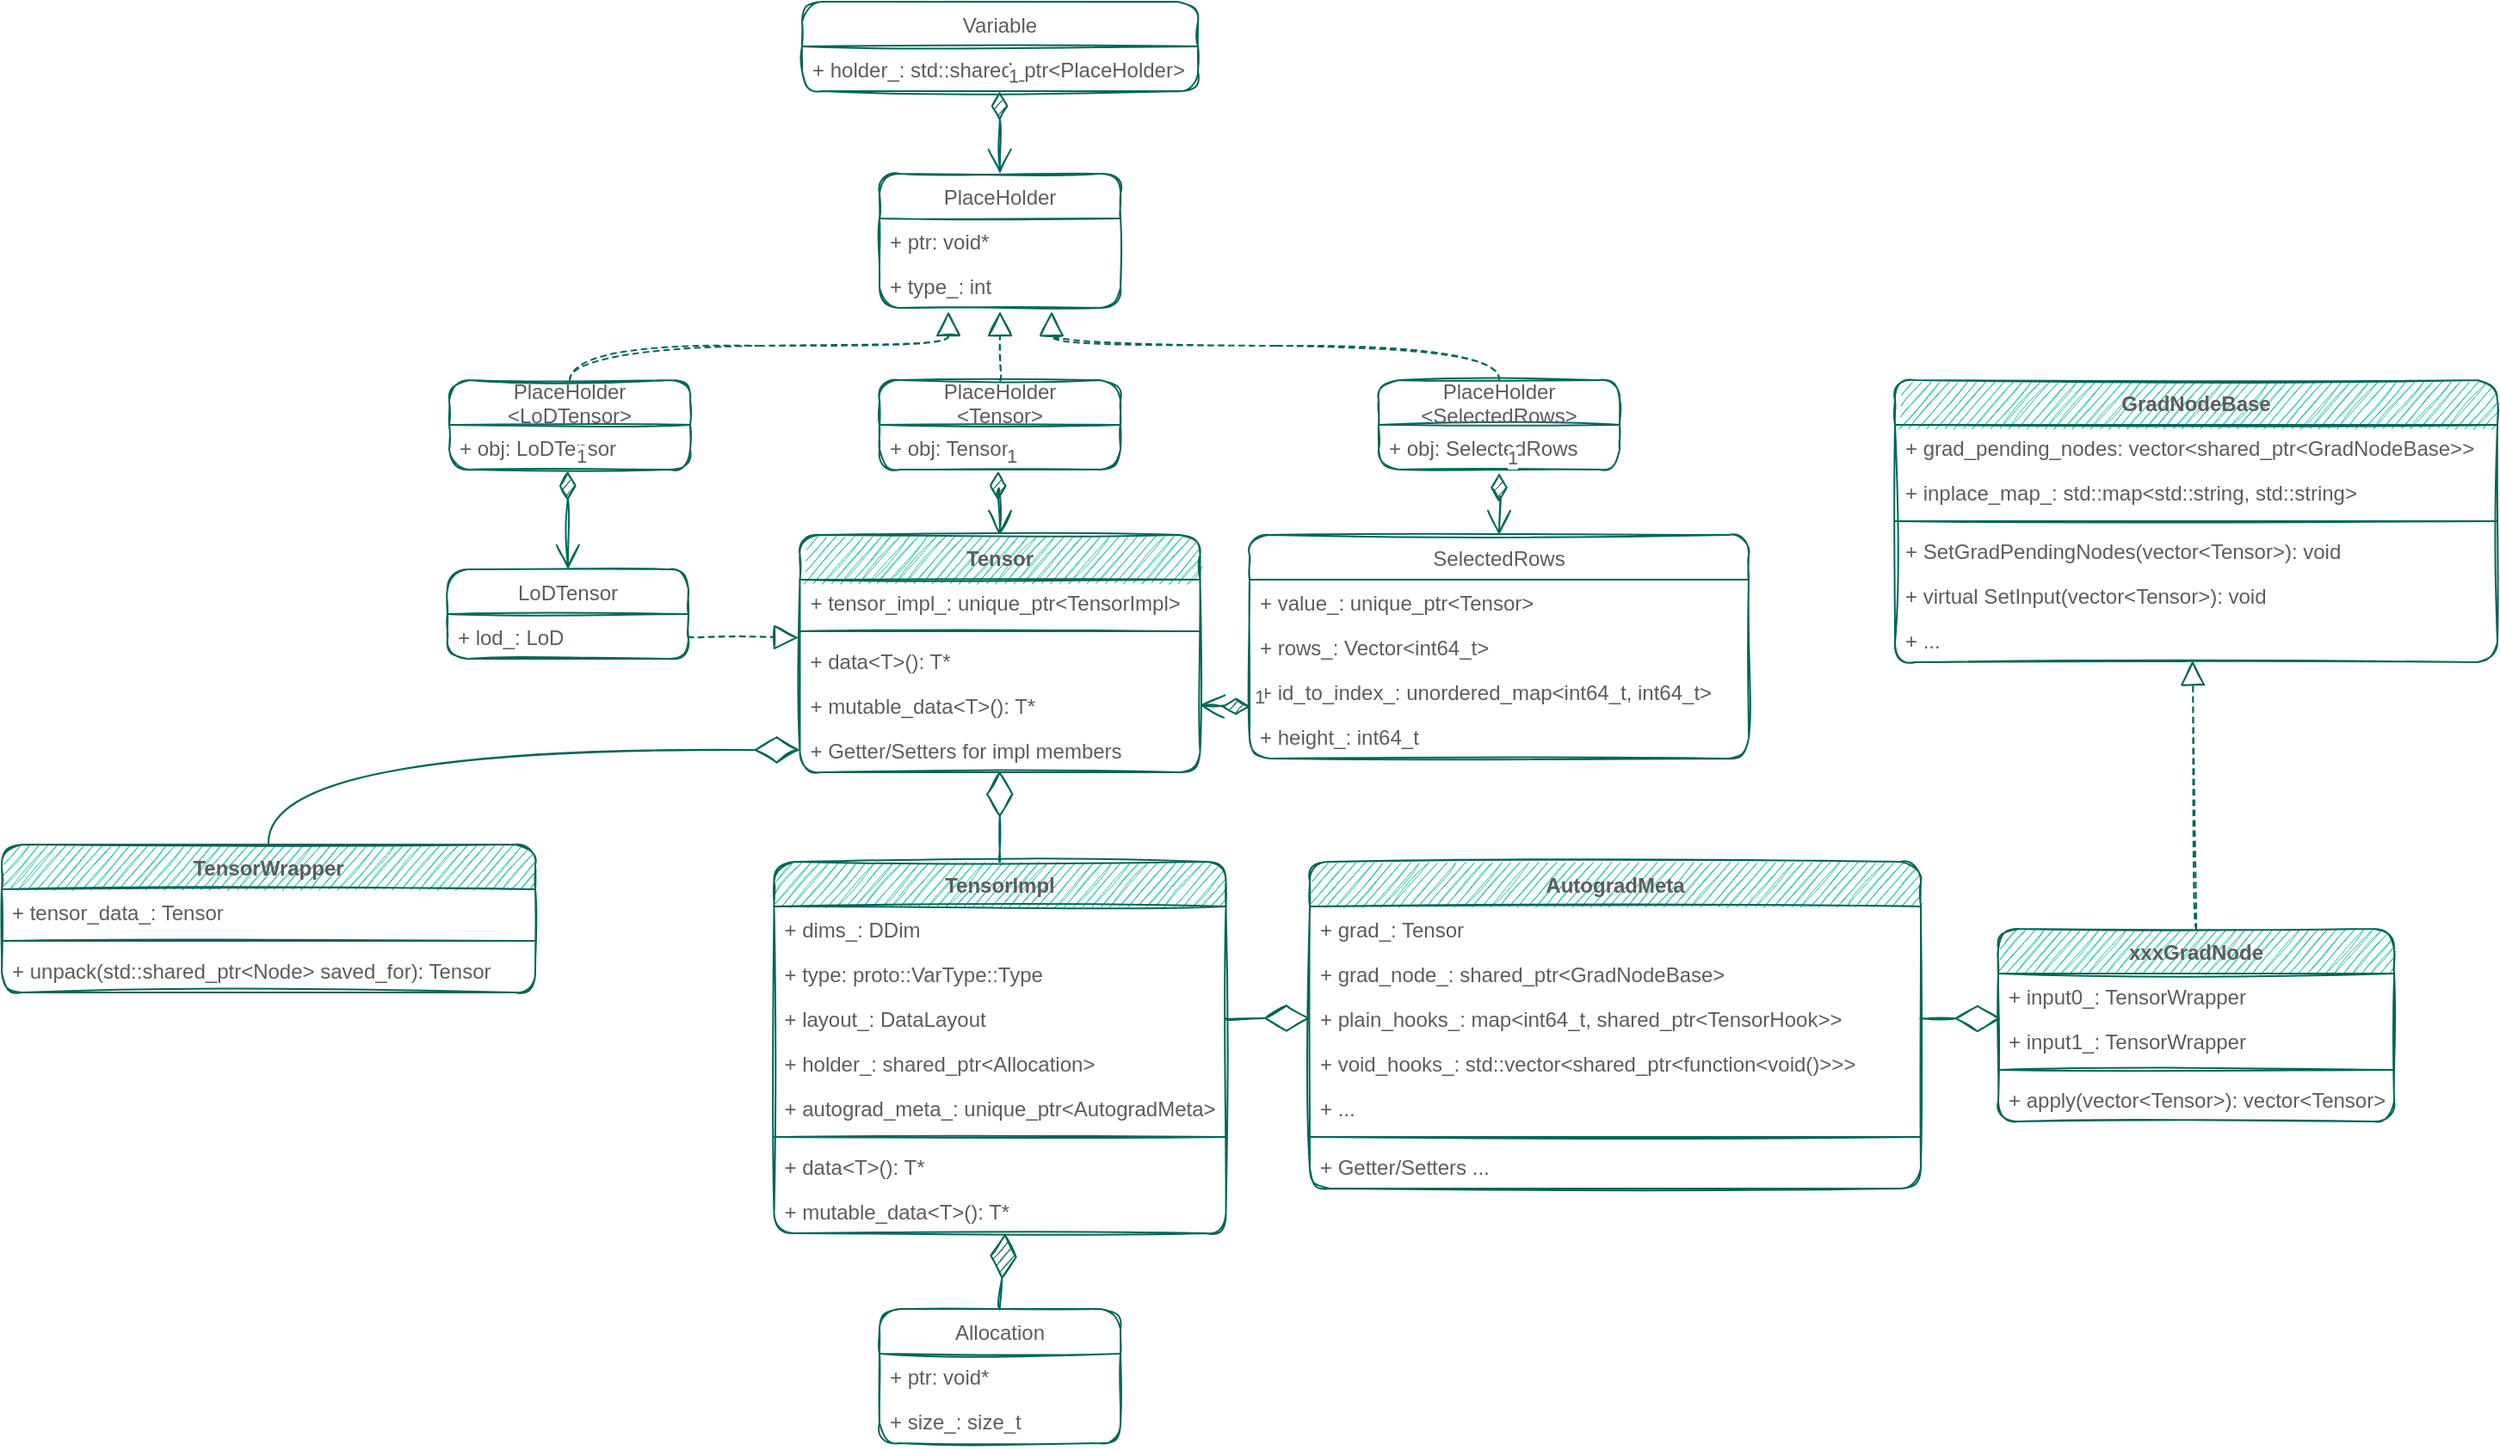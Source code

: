 <mxfile version="14.7.0" type="github"><diagram id="jFCruCachpCYsHS-U5V1" name="Page-1"><mxGraphModel dx="1796" dy="557" grid="1" gridSize="10" guides="1" tooltips="1" connect="1" arrows="1" fold="1" page="1" pageScale="1" pageWidth="850" pageHeight="1100" math="0" shadow="0"><root><mxCell id="0"/><mxCell id="1" parent="0"/><mxCell id="m4nFDnHHZw83G2RVIBQR-2" value="Variable" style="swimlane;fontStyle=0;childLayout=stackLayout;horizontal=1;startSize=26;fillColor=none;horizontalStack=0;resizeParent=1;resizeParentMax=0;resizeLast=0;collapsible=1;marginBottom=0;sketch=1;rounded=1;strokeColor=#006658;fontColor=#5C5C5C;" vertex="1" parent="1"><mxGeometry x="245" y="200" width="230" height="52" as="geometry"/></mxCell><mxCell id="m4nFDnHHZw83G2RVIBQR-3" value="+ holder_: std::shared_ptr&lt;PlaceHolder&gt;" style="text;strokeColor=none;fillColor=none;align=left;verticalAlign=top;spacingLeft=4;spacingRight=4;overflow=hidden;rotatable=0;points=[[0,0.5],[1,0.5]];portConstraint=eastwest;sketch=1;rounded=1;fontColor=#5C5C5C;" vertex="1" parent="m4nFDnHHZw83G2RVIBQR-2"><mxGeometry y="26" width="230" height="26" as="geometry"/></mxCell><mxCell id="m4nFDnHHZw83G2RVIBQR-6" value="PlaceHolder" style="swimlane;fontStyle=0;childLayout=stackLayout;horizontal=1;startSize=26;fillColor=none;horizontalStack=0;resizeParent=1;resizeParentMax=0;resizeLast=0;collapsible=1;marginBottom=0;sketch=1;rounded=1;strokeColor=#006658;fontColor=#5C5C5C;" vertex="1" parent="1"><mxGeometry x="290" y="300" width="140" height="78" as="geometry"/></mxCell><mxCell id="m4nFDnHHZw83G2RVIBQR-7" value="+ ptr: void*" style="text;strokeColor=none;fillColor=none;align=left;verticalAlign=top;spacingLeft=4;spacingRight=4;overflow=hidden;rotatable=0;points=[[0,0.5],[1,0.5]];portConstraint=eastwest;sketch=1;rounded=1;fontColor=#5C5C5C;" vertex="1" parent="m4nFDnHHZw83G2RVIBQR-6"><mxGeometry y="26" width="140" height="26" as="geometry"/></mxCell><mxCell id="m4nFDnHHZw83G2RVIBQR-8" value="+ type_: int" style="text;strokeColor=none;fillColor=none;align=left;verticalAlign=top;spacingLeft=4;spacingRight=4;overflow=hidden;rotatable=0;points=[[0,0.5],[1,0.5]];portConstraint=eastwest;sketch=1;rounded=1;fontColor=#5C5C5C;" vertex="1" parent="m4nFDnHHZw83G2RVIBQR-6"><mxGeometry y="52" width="140" height="26" as="geometry"/></mxCell><mxCell id="m4nFDnHHZw83G2RVIBQR-10" value="PlaceHolder&#10;&lt;SelectedRows&gt;" style="swimlane;fontStyle=0;childLayout=stackLayout;horizontal=1;startSize=26;fillColor=none;horizontalStack=0;resizeParent=1;resizeParentMax=0;resizeLast=0;collapsible=1;marginBottom=0;sketch=1;rounded=1;strokeColor=#006658;fontColor=#5C5C5C;" vertex="1" parent="1"><mxGeometry x="580" y="420" width="140" height="52" as="geometry"/></mxCell><mxCell id="m4nFDnHHZw83G2RVIBQR-11" value="+ obj: SelectedRows" style="text;strokeColor=none;fillColor=none;align=left;verticalAlign=top;spacingLeft=4;spacingRight=4;overflow=hidden;rotatable=0;points=[[0,0.5],[1,0.5]];portConstraint=eastwest;sketch=1;rounded=1;fontColor=#5C5C5C;" vertex="1" parent="m4nFDnHHZw83G2RVIBQR-10"><mxGeometry y="26" width="140" height="26" as="geometry"/></mxCell><mxCell id="m4nFDnHHZw83G2RVIBQR-13" value="PlaceHolder&#10;&lt;Tensor&gt;" style="swimlane;fontStyle=0;childLayout=stackLayout;horizontal=1;startSize=26;fillColor=none;horizontalStack=0;resizeParent=1;resizeParentMax=0;resizeLast=0;collapsible=1;marginBottom=0;sketch=1;rounded=1;strokeColor=#006658;fontColor=#5C5C5C;" vertex="1" parent="1"><mxGeometry x="290" y="420" width="140" height="52" as="geometry"/></mxCell><mxCell id="m4nFDnHHZw83G2RVIBQR-14" value="+ obj: Tensor" style="text;strokeColor=none;fillColor=none;align=left;verticalAlign=top;spacingLeft=4;spacingRight=4;overflow=hidden;rotatable=0;points=[[0,0.5],[1,0.5]];portConstraint=eastwest;sketch=1;rounded=1;fontColor=#5C5C5C;" vertex="1" parent="m4nFDnHHZw83G2RVIBQR-13"><mxGeometry y="26" width="140" height="26" as="geometry"/></mxCell><mxCell id="m4nFDnHHZw83G2RVIBQR-16" value="PlaceHolder&#10;&lt;LoDTensor&gt;" style="swimlane;fontStyle=0;childLayout=stackLayout;horizontal=1;startSize=26;fillColor=none;horizontalStack=0;resizeParent=1;resizeParentMax=0;resizeLast=0;collapsible=1;marginBottom=0;sketch=1;rounded=1;strokeColor=#006658;fontColor=#5C5C5C;" vertex="1" parent="1"><mxGeometry x="40" y="420" width="140" height="52" as="geometry"/></mxCell><mxCell id="m4nFDnHHZw83G2RVIBQR-17" value="+ obj: LoDTensor" style="text;strokeColor=none;fillColor=none;align=left;verticalAlign=top;spacingLeft=4;spacingRight=4;overflow=hidden;rotatable=0;points=[[0,0.5],[1,0.5]];portConstraint=eastwest;sketch=1;rounded=1;fontColor=#5C5C5C;" vertex="1" parent="m4nFDnHHZw83G2RVIBQR-16"><mxGeometry y="26" width="140" height="26" as="geometry"/></mxCell><mxCell id="m4nFDnHHZw83G2RVIBQR-19" value="LoDTensor" style="swimlane;fontStyle=0;childLayout=stackLayout;horizontal=1;startSize=26;fillColor=none;horizontalStack=0;resizeParent=1;resizeParentMax=0;resizeLast=0;collapsible=1;marginBottom=0;sketch=1;rounded=1;strokeColor=#006658;fontColor=#5C5C5C;" vertex="1" parent="1"><mxGeometry x="39" y="530" width="140" height="52" as="geometry"/></mxCell><mxCell id="m4nFDnHHZw83G2RVIBQR-20" value="+ lod_: LoD" style="text;strokeColor=none;fillColor=none;align=left;verticalAlign=top;spacingLeft=4;spacingRight=4;overflow=hidden;rotatable=0;points=[[0,0.5],[1,0.5]];portConstraint=eastwest;sketch=1;rounded=1;fontColor=#5C5C5C;" vertex="1" parent="m4nFDnHHZw83G2RVIBQR-19"><mxGeometry y="26" width="140" height="26" as="geometry"/></mxCell><mxCell id="m4nFDnHHZw83G2RVIBQR-28" value="TensorImpl" style="swimlane;fontStyle=1;align=center;verticalAlign=top;childLayout=stackLayout;horizontal=1;startSize=26;horizontalStack=0;resizeParent=1;resizeParentMax=0;resizeLast=0;collapsible=1;marginBottom=0;sketch=1;rounded=1;fillColor=#21C0A5;strokeColor=#006658;fontColor=#5C5C5C;" vertex="1" parent="1"><mxGeometry x="228.75" y="700" width="262.5" height="216" as="geometry"/></mxCell><mxCell id="m4nFDnHHZw83G2RVIBQR-29" value="+ dims_: DDim" style="text;strokeColor=none;fillColor=none;align=left;verticalAlign=top;spacingLeft=4;spacingRight=4;overflow=hidden;rotatable=0;points=[[0,0.5],[1,0.5]];portConstraint=eastwest;sketch=1;rounded=1;fontColor=#5C5C5C;" vertex="1" parent="m4nFDnHHZw83G2RVIBQR-28"><mxGeometry y="26" width="262.5" height="26" as="geometry"/></mxCell><mxCell id="m4nFDnHHZw83G2RVIBQR-40" value="+ type: proto::VarType::Type" style="text;strokeColor=none;fillColor=none;align=left;verticalAlign=top;spacingLeft=4;spacingRight=4;overflow=hidden;rotatable=0;points=[[0,0.5],[1,0.5]];portConstraint=eastwest;sketch=1;rounded=1;fontColor=#5C5C5C;" vertex="1" parent="m4nFDnHHZw83G2RVIBQR-28"><mxGeometry y="52" width="262.5" height="26" as="geometry"/></mxCell><mxCell id="m4nFDnHHZw83G2RVIBQR-41" value="+ layout_: DataLayout" style="text;strokeColor=none;fillColor=none;align=left;verticalAlign=top;spacingLeft=4;spacingRight=4;overflow=hidden;rotatable=0;points=[[0,0.5],[1,0.5]];portConstraint=eastwest;sketch=1;rounded=1;fontColor=#5C5C5C;" vertex="1" parent="m4nFDnHHZw83G2RVIBQR-28"><mxGeometry y="78" width="262.5" height="26" as="geometry"/></mxCell><mxCell id="m4nFDnHHZw83G2RVIBQR-42" value="+ holder_: shared_ptr&lt;Allocation&gt;" style="text;strokeColor=none;fillColor=none;align=left;verticalAlign=top;spacingLeft=4;spacingRight=4;overflow=hidden;rotatable=0;points=[[0,0.5],[1,0.5]];portConstraint=eastwest;sketch=1;rounded=1;fontColor=#5C5C5C;" vertex="1" parent="m4nFDnHHZw83G2RVIBQR-28"><mxGeometry y="104" width="262.5" height="26" as="geometry"/></mxCell><mxCell id="m4nFDnHHZw83G2RVIBQR-43" value="+ autograd_meta_: unique_ptr&lt;AutogradMeta&gt;" style="text;strokeColor=none;fillColor=none;align=left;verticalAlign=top;spacingLeft=4;spacingRight=4;overflow=hidden;rotatable=0;points=[[0,0.5],[1,0.5]];portConstraint=eastwest;sketch=1;rounded=1;fontColor=#5C5C5C;" vertex="1" parent="m4nFDnHHZw83G2RVIBQR-28"><mxGeometry y="130" width="262.5" height="26" as="geometry"/></mxCell><mxCell id="m4nFDnHHZw83G2RVIBQR-30" value="" style="line;strokeWidth=1;fillColor=none;align=left;verticalAlign=middle;spacingTop=-1;spacingLeft=3;spacingRight=3;rotatable=0;labelPosition=right;points=[];portConstraint=eastwest;sketch=1;rounded=1;strokeColor=#006658;fontColor=#5C5C5C;" vertex="1" parent="m4nFDnHHZw83G2RVIBQR-28"><mxGeometry y="156" width="262.5" height="8" as="geometry"/></mxCell><mxCell id="m4nFDnHHZw83G2RVIBQR-31" value="+ data&lt;T&gt;(): T*" style="text;strokeColor=none;fillColor=none;align=left;verticalAlign=top;spacingLeft=4;spacingRight=4;overflow=hidden;rotatable=0;points=[[0,0.5],[1,0.5]];portConstraint=eastwest;sketch=1;rounded=1;fontColor=#5C5C5C;" vertex="1" parent="m4nFDnHHZw83G2RVIBQR-28"><mxGeometry y="164" width="262.5" height="26" as="geometry"/></mxCell><mxCell id="m4nFDnHHZw83G2RVIBQR-44" value="+ mutable_data&lt;T&gt;(): T*" style="text;strokeColor=none;fillColor=none;align=left;verticalAlign=top;spacingLeft=4;spacingRight=4;overflow=hidden;rotatable=0;points=[[0,0.5],[1,0.5]];portConstraint=eastwest;sketch=1;rounded=1;fontColor=#5C5C5C;" vertex="1" parent="m4nFDnHHZw83G2RVIBQR-28"><mxGeometry y="190" width="262.5" height="26" as="geometry"/></mxCell><mxCell id="m4nFDnHHZw83G2RVIBQR-45" value="SelectedRows" style="swimlane;fontStyle=0;childLayout=stackLayout;horizontal=1;startSize=26;fillColor=none;horizontalStack=0;resizeParent=1;resizeParentMax=0;resizeLast=0;collapsible=1;marginBottom=0;sketch=1;rounded=1;strokeColor=#006658;fontColor=#5C5C5C;" vertex="1" parent="1"><mxGeometry x="505" y="510" width="290" height="130" as="geometry"/></mxCell><mxCell id="m4nFDnHHZw83G2RVIBQR-46" value="+ value_: unique_ptr&lt;Tensor&gt;" style="text;strokeColor=none;fillColor=none;align=left;verticalAlign=top;spacingLeft=4;spacingRight=4;overflow=hidden;rotatable=0;points=[[0,0.5],[1,0.5]];portConstraint=eastwest;sketch=1;rounded=1;fontColor=#5C5C5C;" vertex="1" parent="m4nFDnHHZw83G2RVIBQR-45"><mxGeometry y="26" width="290" height="26" as="geometry"/></mxCell><mxCell id="m4nFDnHHZw83G2RVIBQR-47" value="+ rows_: Vector&lt;int64_t&gt;" style="text;strokeColor=none;fillColor=none;align=left;verticalAlign=top;spacingLeft=4;spacingRight=4;overflow=hidden;rotatable=0;points=[[0,0.5],[1,0.5]];portConstraint=eastwest;sketch=1;rounded=1;fontColor=#5C5C5C;" vertex="1" parent="m4nFDnHHZw83G2RVIBQR-45"><mxGeometry y="52" width="290" height="26" as="geometry"/></mxCell><mxCell id="m4nFDnHHZw83G2RVIBQR-48" value="+ id_to_index_: unordered_map&lt;int64_t, int64_t&gt;" style="text;strokeColor=none;fillColor=none;align=left;verticalAlign=top;spacingLeft=4;spacingRight=4;overflow=hidden;rotatable=0;points=[[0,0.5],[1,0.5]];portConstraint=eastwest;sketch=1;rounded=1;fontColor=#5C5C5C;" vertex="1" parent="m4nFDnHHZw83G2RVIBQR-45"><mxGeometry y="78" width="290" height="26" as="geometry"/></mxCell><mxCell id="m4nFDnHHZw83G2RVIBQR-49" value="+ height_: int64_t" style="text;strokeColor=none;fillColor=none;align=left;verticalAlign=top;spacingLeft=4;spacingRight=4;overflow=hidden;rotatable=0;points=[[0,0.5],[1,0.5]];portConstraint=eastwest;sketch=1;rounded=1;fontColor=#5C5C5C;" vertex="1" parent="m4nFDnHHZw83G2RVIBQR-45"><mxGeometry y="104" width="290" height="26" as="geometry"/></mxCell><mxCell id="m4nFDnHHZw83G2RVIBQR-50" value="Tensor" style="swimlane;fontStyle=1;align=center;verticalAlign=top;childLayout=stackLayout;horizontal=1;startSize=26;horizontalStack=0;resizeParent=1;resizeParentMax=0;resizeLast=0;collapsible=1;marginBottom=0;sketch=1;rounded=1;fillColor=#21C0A5;strokeColor=#006658;fontColor=#5C5C5C;" vertex="1" parent="1"><mxGeometry x="243.75" y="510" width="232.5" height="138" as="geometry"/></mxCell><mxCell id="m4nFDnHHZw83G2RVIBQR-54" value="+ tensor_impl_: unique_ptr&lt;TensorImpl&gt;" style="text;strokeColor=none;fillColor=none;align=left;verticalAlign=top;spacingLeft=4;spacingRight=4;overflow=hidden;rotatable=0;points=[[0,0.5],[1,0.5]];portConstraint=eastwest;sketch=1;rounded=1;fontColor=#5C5C5C;" vertex="1" parent="m4nFDnHHZw83G2RVIBQR-50"><mxGeometry y="26" width="232.5" height="26" as="geometry"/></mxCell><mxCell id="m4nFDnHHZw83G2RVIBQR-56" value="" style="line;strokeWidth=1;fillColor=none;align=left;verticalAlign=middle;spacingTop=-1;spacingLeft=3;spacingRight=3;rotatable=0;labelPosition=right;points=[];portConstraint=eastwest;sketch=1;rounded=1;strokeColor=#006658;fontColor=#5C5C5C;" vertex="1" parent="m4nFDnHHZw83G2RVIBQR-50"><mxGeometry y="52" width="232.5" height="8" as="geometry"/></mxCell><mxCell id="m4nFDnHHZw83G2RVIBQR-57" value="+ data&lt;T&gt;(): T*" style="text;strokeColor=none;fillColor=none;align=left;verticalAlign=top;spacingLeft=4;spacingRight=4;overflow=hidden;rotatable=0;points=[[0,0.5],[1,0.5]];portConstraint=eastwest;sketch=1;rounded=1;fontColor=#5C5C5C;" vertex="1" parent="m4nFDnHHZw83G2RVIBQR-50"><mxGeometry y="60" width="232.5" height="26" as="geometry"/></mxCell><mxCell id="m4nFDnHHZw83G2RVIBQR-59" value="+ mutable_data&lt;T&gt;(): T*" style="text;strokeColor=none;fillColor=none;align=left;verticalAlign=top;spacingLeft=4;spacingRight=4;overflow=hidden;rotatable=0;points=[[0,0.5],[1,0.5]];portConstraint=eastwest;sketch=1;rounded=1;fontColor=#5C5C5C;" vertex="1" parent="m4nFDnHHZw83G2RVIBQR-50"><mxGeometry y="86" width="232.5" height="26" as="geometry"/></mxCell><mxCell id="m4nFDnHHZw83G2RVIBQR-58" value="+ Getter/Setters for impl members" style="text;strokeColor=none;fillColor=none;align=left;verticalAlign=top;spacingLeft=4;spacingRight=4;overflow=hidden;rotatable=0;points=[[0,0.5],[1,0.5]];portConstraint=eastwest;sketch=1;rounded=1;fontColor=#5C5C5C;" vertex="1" parent="m4nFDnHHZw83G2RVIBQR-50"><mxGeometry y="112" width="232.5" height="26" as="geometry"/></mxCell><mxCell id="m4nFDnHHZw83G2RVIBQR-60" value="AutogradMeta" style="swimlane;fontStyle=1;align=center;verticalAlign=top;childLayout=stackLayout;horizontal=1;startSize=26;horizontalStack=0;resizeParent=1;resizeParentMax=0;resizeLast=0;collapsible=1;marginBottom=0;sketch=1;rounded=1;fillColor=#21C0A5;strokeColor=#006658;fontColor=#5C5C5C;" vertex="1" parent="1"><mxGeometry x="540" y="700" width="355" height="190" as="geometry"/></mxCell><mxCell id="m4nFDnHHZw83G2RVIBQR-61" value="+ grad_: Tensor" style="text;strokeColor=none;fillColor=none;align=left;verticalAlign=top;spacingLeft=4;spacingRight=4;overflow=hidden;rotatable=0;points=[[0,0.5],[1,0.5]];portConstraint=eastwest;sketch=1;rounded=1;fontColor=#5C5C5C;" vertex="1" parent="m4nFDnHHZw83G2RVIBQR-60"><mxGeometry y="26" width="355" height="26" as="geometry"/></mxCell><mxCell id="m4nFDnHHZw83G2RVIBQR-64" value="+ grad_node_: shared_ptr&lt;GradNodeBase&gt;" style="text;strokeColor=none;fillColor=none;align=left;verticalAlign=top;spacingLeft=4;spacingRight=4;overflow=hidden;rotatable=0;points=[[0,0.5],[1,0.5]];portConstraint=eastwest;sketch=1;rounded=1;fontColor=#5C5C5C;" vertex="1" parent="m4nFDnHHZw83G2RVIBQR-60"><mxGeometry y="52" width="355" height="26" as="geometry"/></mxCell><mxCell id="m4nFDnHHZw83G2RVIBQR-66" value="+ plain_hooks_: map&lt;int64_t, shared_ptr&lt;TensorHook&gt;&gt;" style="text;strokeColor=none;fillColor=none;align=left;verticalAlign=top;spacingLeft=4;spacingRight=4;overflow=hidden;rotatable=0;points=[[0,0.5],[1,0.5]];portConstraint=eastwest;sketch=1;rounded=1;fontColor=#5C5C5C;" vertex="1" parent="m4nFDnHHZw83G2RVIBQR-60"><mxGeometry y="78" width="355" height="26" as="geometry"/></mxCell><mxCell id="m4nFDnHHZw83G2RVIBQR-67" value="+ void_hooks_: std::vector&lt;shared_ptr&lt;function&lt;void()&gt;&gt;&gt;" style="text;strokeColor=none;fillColor=none;align=left;verticalAlign=top;spacingLeft=4;spacingRight=4;overflow=hidden;rotatable=0;points=[[0,0.5],[1,0.5]];portConstraint=eastwest;sketch=1;rounded=1;fontColor=#5C5C5C;" vertex="1" parent="m4nFDnHHZw83G2RVIBQR-60"><mxGeometry y="104" width="355" height="26" as="geometry"/></mxCell><mxCell id="m4nFDnHHZw83G2RVIBQR-68" value="+ ..." style="text;strokeColor=none;fillColor=none;align=left;verticalAlign=top;spacingLeft=4;spacingRight=4;overflow=hidden;rotatable=0;points=[[0,0.5],[1,0.5]];portConstraint=eastwest;sketch=1;rounded=1;fontColor=#5C5C5C;" vertex="1" parent="m4nFDnHHZw83G2RVIBQR-60"><mxGeometry y="130" width="355" height="26" as="geometry"/></mxCell><mxCell id="m4nFDnHHZw83G2RVIBQR-62" value="" style="line;strokeWidth=1;fillColor=none;align=left;verticalAlign=middle;spacingTop=-1;spacingLeft=3;spacingRight=3;rotatable=0;labelPosition=right;points=[];portConstraint=eastwest;sketch=1;rounded=1;strokeColor=#006658;fontColor=#5C5C5C;" vertex="1" parent="m4nFDnHHZw83G2RVIBQR-60"><mxGeometry y="156" width="355" height="8" as="geometry"/></mxCell><mxCell id="m4nFDnHHZw83G2RVIBQR-63" value="+ Getter/Setters ..." style="text;strokeColor=none;fillColor=none;align=left;verticalAlign=top;spacingLeft=4;spacingRight=4;overflow=hidden;rotatable=0;points=[[0,0.5],[1,0.5]];portConstraint=eastwest;sketch=1;rounded=1;fontColor=#5C5C5C;" vertex="1" parent="m4nFDnHHZw83G2RVIBQR-60"><mxGeometry y="164" width="355" height="26" as="geometry"/></mxCell><mxCell id="m4nFDnHHZw83G2RVIBQR-69" value="GradNodeBase" style="swimlane;fontStyle=1;align=center;verticalAlign=top;childLayout=stackLayout;horizontal=1;startSize=26;horizontalStack=0;resizeParent=1;resizeParentMax=0;resizeLast=0;collapsible=1;marginBottom=0;sketch=1;rounded=1;fillColor=#21C0A5;strokeColor=#006658;fontColor=#5C5C5C;" vertex="1" parent="1"><mxGeometry x="880" y="420" width="350" height="164" as="geometry"/></mxCell><mxCell id="m4nFDnHHZw83G2RVIBQR-70" value="+ grad_pending_nodes: vector&lt;shared_ptr&lt;GradNodeBase&gt;&gt;" style="text;strokeColor=none;fillColor=none;align=left;verticalAlign=top;spacingLeft=4;spacingRight=4;overflow=hidden;rotatable=0;points=[[0,0.5],[1,0.5]];portConstraint=eastwest;sketch=1;rounded=1;fontColor=#5C5C5C;" vertex="1" parent="m4nFDnHHZw83G2RVIBQR-69"><mxGeometry y="26" width="350" height="26" as="geometry"/></mxCell><mxCell id="m4nFDnHHZw83G2RVIBQR-73" value="+ inplace_map_: std::map&lt;std::string, std::string&gt;" style="text;strokeColor=none;fillColor=none;align=left;verticalAlign=top;spacingLeft=4;spacingRight=4;overflow=hidden;rotatable=0;points=[[0,0.5],[1,0.5]];portConstraint=eastwest;sketch=1;rounded=1;fontColor=#5C5C5C;" vertex="1" parent="m4nFDnHHZw83G2RVIBQR-69"><mxGeometry y="52" width="350" height="26" as="geometry"/></mxCell><mxCell id="m4nFDnHHZw83G2RVIBQR-71" value="" style="line;strokeWidth=1;fillColor=none;align=left;verticalAlign=middle;spacingTop=-1;spacingLeft=3;spacingRight=3;rotatable=0;labelPosition=right;points=[];portConstraint=eastwest;sketch=1;rounded=1;strokeColor=#006658;fontColor=#5C5C5C;" vertex="1" parent="m4nFDnHHZw83G2RVIBQR-69"><mxGeometry y="78" width="350" height="8" as="geometry"/></mxCell><mxCell id="m4nFDnHHZw83G2RVIBQR-72" value="+ SetGradPendingNodes(vector&lt;Tensor&gt;): void" style="text;strokeColor=none;fillColor=none;align=left;verticalAlign=top;spacingLeft=4;spacingRight=4;overflow=hidden;rotatable=0;points=[[0,0.5],[1,0.5]];portConstraint=eastwest;sketch=1;rounded=1;fontColor=#5C5C5C;" vertex="1" parent="m4nFDnHHZw83G2RVIBQR-69"><mxGeometry y="86" width="350" height="26" as="geometry"/></mxCell><mxCell id="m4nFDnHHZw83G2RVIBQR-79" value="+ virtual SetInput(vector&lt;Tensor&gt;): void" style="text;strokeColor=none;fillColor=none;align=left;verticalAlign=top;spacingLeft=4;spacingRight=4;overflow=hidden;rotatable=0;points=[[0,0.5],[1,0.5]];portConstraint=eastwest;sketch=1;rounded=1;fontColor=#5C5C5C;" vertex="1" parent="m4nFDnHHZw83G2RVIBQR-69"><mxGeometry y="112" width="350" height="26" as="geometry"/></mxCell><mxCell id="m4nFDnHHZw83G2RVIBQR-80" value="+ ..." style="text;strokeColor=none;fillColor=none;align=left;verticalAlign=top;spacingLeft=4;spacingRight=4;overflow=hidden;rotatable=0;points=[[0,0.5],[1,0.5]];portConstraint=eastwest;sketch=1;rounded=1;fontColor=#5C5C5C;" vertex="1" parent="m4nFDnHHZw83G2RVIBQR-69"><mxGeometry y="138" width="350" height="26" as="geometry"/></mxCell><mxCell id="m4nFDnHHZw83G2RVIBQR-74" value="xxxGradNode" style="swimlane;fontStyle=1;align=center;verticalAlign=top;childLayout=stackLayout;horizontal=1;startSize=26;horizontalStack=0;resizeParent=1;resizeParentMax=0;resizeLast=0;collapsible=1;marginBottom=0;sketch=1;rounded=1;fillColor=#21C0A5;strokeColor=#006658;fontColor=#5C5C5C;" vertex="1" parent="1"><mxGeometry x="940" y="739" width="230" height="112" as="geometry"/></mxCell><mxCell id="m4nFDnHHZw83G2RVIBQR-75" value="+ input0_: TensorWrapper" style="text;strokeColor=none;fillColor=none;align=left;verticalAlign=top;spacingLeft=4;spacingRight=4;overflow=hidden;rotatable=0;points=[[0,0.5],[1,0.5]];portConstraint=eastwest;sketch=1;rounded=1;fontColor=#5C5C5C;" vertex="1" parent="m4nFDnHHZw83G2RVIBQR-74"><mxGeometry y="26" width="230" height="26" as="geometry"/></mxCell><mxCell id="m4nFDnHHZw83G2RVIBQR-76" value="+ input1_: TensorWrapper" style="text;strokeColor=none;fillColor=none;align=left;verticalAlign=top;spacingLeft=4;spacingRight=4;overflow=hidden;rotatable=0;points=[[0,0.5],[1,0.5]];portConstraint=eastwest;sketch=1;rounded=1;fontColor=#5C5C5C;" vertex="1" parent="m4nFDnHHZw83G2RVIBQR-74"><mxGeometry y="52" width="230" height="26" as="geometry"/></mxCell><mxCell id="m4nFDnHHZw83G2RVIBQR-77" value="" style="line;strokeWidth=1;fillColor=none;align=left;verticalAlign=middle;spacingTop=-1;spacingLeft=3;spacingRight=3;rotatable=0;labelPosition=right;points=[];portConstraint=eastwest;sketch=1;rounded=1;strokeColor=#006658;fontColor=#5C5C5C;" vertex="1" parent="m4nFDnHHZw83G2RVIBQR-74"><mxGeometry y="78" width="230" height="8" as="geometry"/></mxCell><mxCell id="m4nFDnHHZw83G2RVIBQR-78" value="+ apply(vector&lt;Tensor&gt;): vector&lt;Tensor&gt;" style="text;strokeColor=none;fillColor=none;align=left;verticalAlign=top;spacingLeft=4;spacingRight=4;overflow=hidden;rotatable=0;points=[[0,0.5],[1,0.5]];portConstraint=eastwest;sketch=1;rounded=1;fontColor=#5C5C5C;" vertex="1" parent="m4nFDnHHZw83G2RVIBQR-74"><mxGeometry y="86" width="230" height="26" as="geometry"/></mxCell><mxCell id="m4nFDnHHZw83G2RVIBQR-81" value="TensorWrapper" style="swimlane;fontStyle=1;align=center;verticalAlign=top;childLayout=stackLayout;horizontal=1;startSize=26;horizontalStack=0;resizeParent=1;resizeParentMax=0;resizeLast=0;collapsible=1;marginBottom=0;sketch=1;rounded=1;fillColor=#21C0A5;strokeColor=#006658;fontColor=#5C5C5C;" vertex="1" parent="1"><mxGeometry x="-220" y="690" width="310" height="86" as="geometry"/></mxCell><mxCell id="m4nFDnHHZw83G2RVIBQR-90" value="+ tensor_data_: Tensor" style="text;strokeColor=none;fillColor=none;align=left;verticalAlign=top;spacingLeft=4;spacingRight=4;overflow=hidden;rotatable=0;points=[[0,0.5],[1,0.5]];portConstraint=eastwest;sketch=1;rounded=1;fontColor=#5C5C5C;" vertex="1" parent="m4nFDnHHZw83G2RVIBQR-81"><mxGeometry y="26" width="310" height="26" as="geometry"/></mxCell><mxCell id="m4nFDnHHZw83G2RVIBQR-87" value="" style="line;strokeWidth=1;fillColor=none;align=left;verticalAlign=middle;spacingTop=-1;spacingLeft=3;spacingRight=3;rotatable=0;labelPosition=right;points=[];portConstraint=eastwest;sketch=1;rounded=1;strokeColor=#006658;fontColor=#5C5C5C;" vertex="1" parent="m4nFDnHHZw83G2RVIBQR-81"><mxGeometry y="52" width="310" height="8" as="geometry"/></mxCell><mxCell id="m4nFDnHHZw83G2RVIBQR-88" value="+ unpack(std::shared_ptr&lt;Node&gt; saved_for): Tensor" style="text;strokeColor=none;fillColor=none;align=left;verticalAlign=top;spacingLeft=4;spacingRight=4;overflow=hidden;rotatable=0;points=[[0,0.5],[1,0.5]];portConstraint=eastwest;sketch=1;rounded=1;fontColor=#5C5C5C;" vertex="1" parent="m4nFDnHHZw83G2RVIBQR-81"><mxGeometry y="60" width="310" height="26" as="geometry"/></mxCell><mxCell id="m4nFDnHHZw83G2RVIBQR-91" value="1" style="endArrow=open;html=1;endSize=12;startArrow=diamondThin;startSize=14;startFill=1;edgeStyle=orthogonalEdgeStyle;align=left;verticalAlign=bottom;exitX=0.499;exitY=1.006;exitDx=0;exitDy=0;exitPerimeter=0;entryX=0.5;entryY=0;entryDx=0;entryDy=0;sketch=1;curved=1;strokeColor=#006658;fontColor=#5C5C5C;" edge="1" parent="1" source="m4nFDnHHZw83G2RVIBQR-3" target="m4nFDnHHZw83G2RVIBQR-6"><mxGeometry x="-1" y="3" relative="1" as="geometry"><mxPoint x="370" y="270" as="sourcePoint"/><mxPoint x="530" y="270" as="targetPoint"/></mxGeometry></mxCell><mxCell id="m4nFDnHHZw83G2RVIBQR-92" value="" style="endArrow=block;dashed=1;endFill=0;endSize=12;html=1;exitX=0.5;exitY=0;exitDx=0;exitDy=0;sketch=1;curved=1;strokeColor=#006658;fontColor=#5C5C5C;" edge="1" parent="1" source="m4nFDnHHZw83G2RVIBQR-16"><mxGeometry width="160" relative="1" as="geometry"><mxPoint x="90" y="280" as="sourcePoint"/><mxPoint x="330" y="380" as="targetPoint"/><Array as="points"><mxPoint x="110" y="400"/><mxPoint x="330" y="400"/></Array></mxGeometry></mxCell><mxCell id="m4nFDnHHZw83G2RVIBQR-94" value="" style="endArrow=block;dashed=1;endFill=0;endSize=12;html=1;exitX=0.5;exitY=0;exitDx=0;exitDy=0;sketch=1;curved=1;strokeColor=#006658;fontColor=#5C5C5C;" edge="1" parent="1" source="m4nFDnHHZw83G2RVIBQR-13"><mxGeometry width="160" relative="1" as="geometry"><mxPoint x="430" y="400" as="sourcePoint"/><mxPoint x="360" y="380" as="targetPoint"/></mxGeometry></mxCell><mxCell id="m4nFDnHHZw83G2RVIBQR-95" value="" style="endArrow=block;dashed=1;endFill=0;endSize=12;html=1;exitX=0.5;exitY=0;exitDx=0;exitDy=0;sketch=1;curved=1;strokeColor=#006658;fontColor=#5C5C5C;" edge="1" parent="1" source="m4nFDnHHZw83G2RVIBQR-10"><mxGeometry width="160" relative="1" as="geometry"><mxPoint x="560" y="360" as="sourcePoint"/><mxPoint x="390" y="380" as="targetPoint"/><Array as="points"><mxPoint x="650" y="400"/><mxPoint x="390" y="400"/></Array></mxGeometry></mxCell><mxCell id="m4nFDnHHZw83G2RVIBQR-96" value="1" style="endArrow=open;html=1;endSize=12;startArrow=diamondThin;startSize=14;startFill=1;edgeStyle=orthogonalEdgeStyle;align=left;verticalAlign=bottom;entryX=0.5;entryY=0;entryDx=0;entryDy=0;exitX=0.492;exitY=1.038;exitDx=0;exitDy=0;exitPerimeter=0;sketch=1;curved=1;strokeColor=#006658;fontColor=#5C5C5C;" edge="1" parent="1" source="m4nFDnHHZw83G2RVIBQR-17" target="m4nFDnHHZw83G2RVIBQR-19"><mxGeometry x="-1" y="3" relative="1" as="geometry"><mxPoint x="-60" y="490" as="sourcePoint"/><mxPoint x="100" y="490" as="targetPoint"/></mxGeometry></mxCell><mxCell id="m4nFDnHHZw83G2RVIBQR-97" value="1" style="endArrow=open;html=1;endSize=12;startArrow=diamondThin;startSize=14;startFill=1;edgeStyle=orthogonalEdgeStyle;align=left;verticalAlign=bottom;entryX=0.5;entryY=0;entryDx=0;entryDy=0;exitX=0.492;exitY=1.038;exitDx=0;exitDy=0;exitPerimeter=0;sketch=1;curved=1;strokeColor=#006658;fontColor=#5C5C5C;" edge="1" parent="1" source="m4nFDnHHZw83G2RVIBQR-14" target="m4nFDnHHZw83G2RVIBQR-50"><mxGeometry x="-1" y="3" relative="1" as="geometry"><mxPoint x="250" y="483" as="sourcePoint"/><mxPoint x="119" y="540" as="targetPoint"/><Array as="points"><mxPoint x="359" y="483"/><mxPoint x="360" y="483"/></Array></mxGeometry></mxCell><mxCell id="m4nFDnHHZw83G2RVIBQR-98" value="1" style="endArrow=open;html=1;endSize=12;startArrow=diamondThin;startSize=14;startFill=1;edgeStyle=orthogonalEdgeStyle;align=left;verticalAlign=bottom;sketch=1;curved=1;strokeColor=#006658;fontColor=#5C5C5C;" edge="1" parent="1" target="m4nFDnHHZw83G2RVIBQR-45"><mxGeometry x="-1" y="3" relative="1" as="geometry"><mxPoint x="650" y="474" as="sourcePoint"/><mxPoint x="840" y="310" as="targetPoint"/><Array as="points"><mxPoint x="650" y="480"/><mxPoint x="650" y="480"/></Array></mxGeometry></mxCell><mxCell id="m4nFDnHHZw83G2RVIBQR-99" value="" style="endArrow=block;dashed=1;endFill=0;endSize=12;html=1;exitX=1;exitY=0.5;exitDx=0;exitDy=0;entryX=-0.003;entryY=-0.013;entryDx=0;entryDy=0;entryPerimeter=0;sketch=1;curved=1;strokeColor=#006658;fontColor=#5C5C5C;" edge="1" parent="1" source="m4nFDnHHZw83G2RVIBQR-20" target="m4nFDnHHZw83G2RVIBQR-57"><mxGeometry width="160" relative="1" as="geometry"><mxPoint x="170" y="620" as="sourcePoint"/><mxPoint x="330" y="620" as="targetPoint"/></mxGeometry></mxCell><mxCell id="m4nFDnHHZw83G2RVIBQR-100" value="1" style="endArrow=open;html=1;endSize=12;startArrow=diamondThin;startSize=14;startFill=1;edgeStyle=orthogonalEdgeStyle;align=left;verticalAlign=bottom;exitX=0.002;exitY=0.833;exitDx=0;exitDy=0;exitPerimeter=0;sketch=1;curved=1;strokeColor=#006658;fontColor=#5C5C5C;" edge="1" parent="1" source="m4nFDnHHZw83G2RVIBQR-48" target="m4nFDnHHZw83G2RVIBQR-59"><mxGeometry x="-1" y="3" relative="1" as="geometry"><mxPoint x="470" y="470" as="sourcePoint"/><mxPoint x="630" y="470" as="targetPoint"/></mxGeometry></mxCell><mxCell id="m4nFDnHHZw83G2RVIBQR-101" value="" style="endArrow=diamondThin;endFill=0;endSize=24;html=1;exitX=0.5;exitY=0;exitDx=0;exitDy=0;entryX=0.499;entryY=0.968;entryDx=0;entryDy=0;entryPerimeter=0;sketch=1;curved=1;strokeColor=#006658;fontColor=#5C5C5C;" edge="1" parent="1" source="m4nFDnHHZw83G2RVIBQR-28" target="m4nFDnHHZw83G2RVIBQR-58"><mxGeometry width="160" relative="1" as="geometry"><mxPoint x="120" y="670" as="sourcePoint"/><mxPoint x="280" y="670" as="targetPoint"/></mxGeometry></mxCell><mxCell id="m4nFDnHHZw83G2RVIBQR-102" value="" style="endArrow=diamondThin;endFill=0;endSize=24;html=1;exitX=1;exitY=0.5;exitDx=0;exitDy=0;entryX=0;entryY=0.5;entryDx=0;entryDy=0;sketch=1;curved=1;strokeColor=#006658;fontColor=#5C5C5C;" edge="1" parent="1" source="m4nFDnHHZw83G2RVIBQR-41" target="m4nFDnHHZw83G2RVIBQR-66"><mxGeometry width="160" relative="1" as="geometry"><mxPoint x="370" y="710" as="sourcePoint"/><mxPoint x="369.768" y="657.168" as="targetPoint"/></mxGeometry></mxCell><mxCell id="m4nFDnHHZw83G2RVIBQR-103" value="" style="endArrow=diamondThin;endFill=0;endSize=24;html=1;exitX=1;exitY=0.5;exitDx=0;exitDy=0;entryX=0.006;entryY=1.013;entryDx=0;entryDy=0;entryPerimeter=0;sketch=1;curved=1;strokeColor=#006658;fontColor=#5C5C5C;" edge="1" parent="1" source="m4nFDnHHZw83G2RVIBQR-66" target="m4nFDnHHZw83G2RVIBQR-75"><mxGeometry width="160" relative="1" as="geometry"><mxPoint x="900" y="880" as="sourcePoint"/><mxPoint x="1060" y="880" as="targetPoint"/></mxGeometry></mxCell><mxCell id="m4nFDnHHZw83G2RVIBQR-105" value="" style="endArrow=block;dashed=1;endFill=0;endSize=12;html=1;exitX=0.5;exitY=0;exitDx=0;exitDy=0;entryX=0.494;entryY=0.962;entryDx=0;entryDy=0;entryPerimeter=0;sketch=1;curved=1;strokeColor=#006658;fontColor=#5C5C5C;" edge="1" parent="1" source="m4nFDnHHZw83G2RVIBQR-74" target="m4nFDnHHZw83G2RVIBQR-80"><mxGeometry width="160" relative="1" as="geometry"><mxPoint x="1020" y="690" as="sourcePoint"/><mxPoint x="1180" y="690" as="targetPoint"/></mxGeometry></mxCell><mxCell id="m4nFDnHHZw83G2RVIBQR-107" value="" style="endArrow=diamondThin;endFill=0;endSize=24;html=1;exitX=0.5;exitY=0;exitDx=0;exitDy=0;entryX=0;entryY=0.5;entryDx=0;entryDy=0;sketch=1;curved=1;strokeColor=#006658;fontColor=#5C5C5C;" edge="1" parent="1" source="m4nFDnHHZw83G2RVIBQR-81" target="m4nFDnHHZw83G2RVIBQR-58"><mxGeometry width="160" relative="1" as="geometry"><mxPoint x="-20" y="860" as="sourcePoint"/><mxPoint x="140" y="860" as="targetPoint"/><Array as="points"><mxPoint x="-65" y="635"/></Array></mxGeometry></mxCell><mxCell id="m4nFDnHHZw83G2RVIBQR-108" value="Allocation" style="swimlane;fontStyle=0;childLayout=stackLayout;horizontal=1;startSize=26;fillColor=none;horizontalStack=0;resizeParent=1;resizeParentMax=0;resizeLast=0;collapsible=1;marginBottom=0;sketch=1;rounded=1;strokeColor=#006658;fontColor=#5C5C5C;" vertex="1" parent="1"><mxGeometry x="290" y="960" width="140" height="78" as="geometry"/></mxCell><mxCell id="m4nFDnHHZw83G2RVIBQR-109" value="+ ptr: void*" style="text;strokeColor=none;fillColor=none;align=left;verticalAlign=top;spacingLeft=4;spacingRight=4;overflow=hidden;rotatable=0;points=[[0,0.5],[1,0.5]];portConstraint=eastwest;sketch=1;rounded=1;fontColor=#5C5C5C;" vertex="1" parent="m4nFDnHHZw83G2RVIBQR-108"><mxGeometry y="26" width="140" height="26" as="geometry"/></mxCell><mxCell id="m4nFDnHHZw83G2RVIBQR-110" value="+ size_: size_t" style="text;strokeColor=none;fillColor=none;align=left;verticalAlign=top;spacingLeft=4;spacingRight=4;overflow=hidden;rotatable=0;points=[[0,0.5],[1,0.5]];portConstraint=eastwest;sketch=1;rounded=1;fontColor=#5C5C5C;" vertex="1" parent="m4nFDnHHZw83G2RVIBQR-108"><mxGeometry y="52" width="140" height="26" as="geometry"/></mxCell><mxCell id="m4nFDnHHZw83G2RVIBQR-112" value="" style="endArrow=diamondThin;endFill=1;endSize=24;html=1;exitX=0.5;exitY=0;exitDx=0;exitDy=0;entryX=0.511;entryY=1;entryDx=0;entryDy=0;entryPerimeter=0;sketch=1;curved=1;strokeColor=#006658;fontColor=#5C5C5C;" edge="1" parent="1" source="m4nFDnHHZw83G2RVIBQR-108" target="m4nFDnHHZw83G2RVIBQR-44"><mxGeometry width="160" relative="1" as="geometry"><mxPoint x="370" y="940" as="sourcePoint"/><mxPoint x="530" y="940" as="targetPoint"/></mxGeometry></mxCell></root></mxGraphModel></diagram></mxfile>